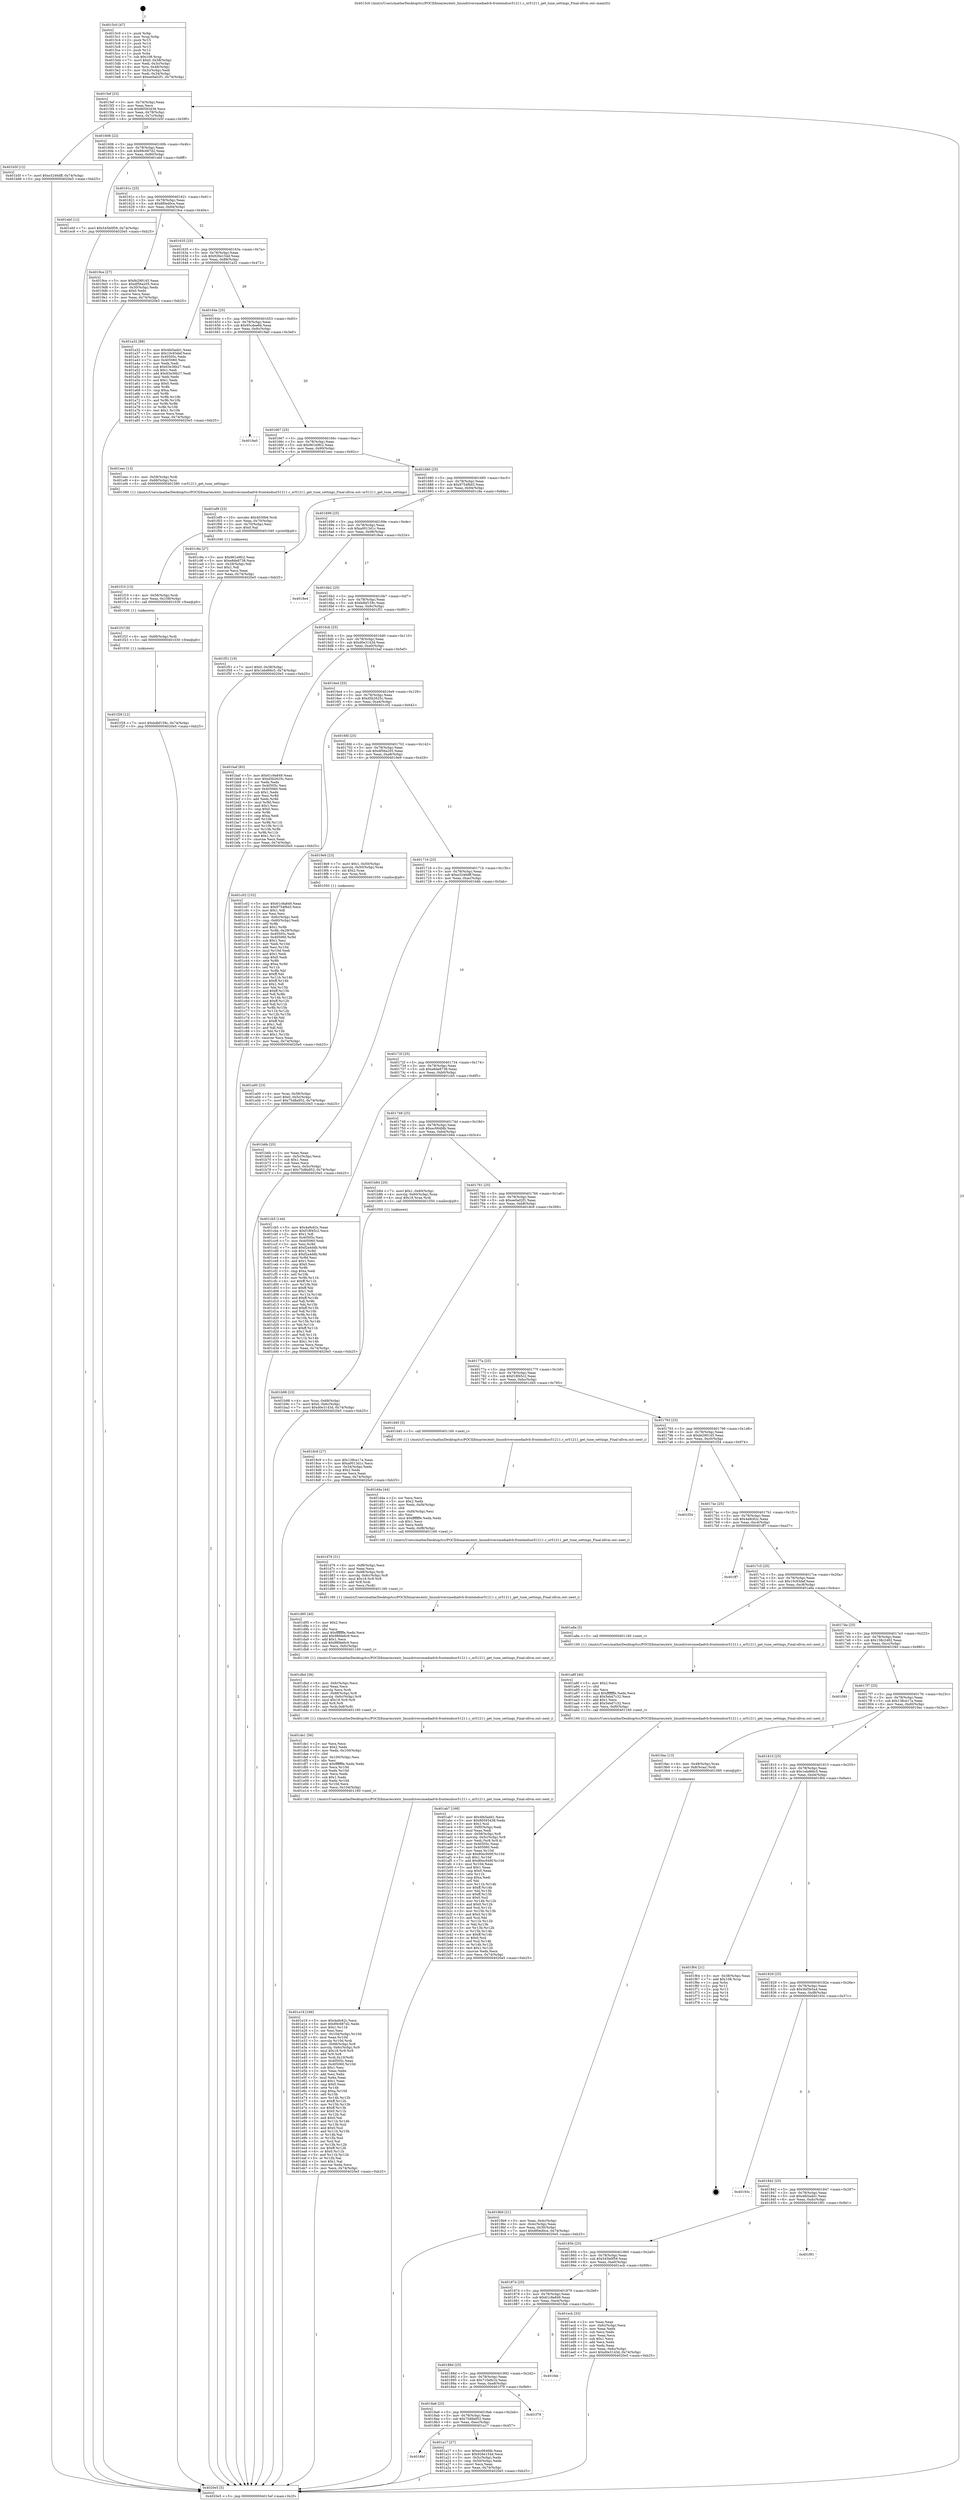 digraph "0x4015c0" {
  label = "0x4015c0 (/mnt/c/Users/mathe/Desktop/tcc/POCII/binaries/extr_linuxdriversmediadvb-frontendsor51211.c_or51211_get_tune_settings_Final-ollvm.out::main(0))"
  labelloc = "t"
  node[shape=record]

  Entry [label="",width=0.3,height=0.3,shape=circle,fillcolor=black,style=filled]
  "0x4015ef" [label="{
     0x4015ef [23]\l
     | [instrs]\l
     &nbsp;&nbsp;0x4015ef \<+3\>: mov -0x74(%rbp),%eax\l
     &nbsp;&nbsp;0x4015f2 \<+2\>: mov %eax,%ecx\l
     &nbsp;&nbsp;0x4015f4 \<+6\>: sub $0x80593438,%ecx\l
     &nbsp;&nbsp;0x4015fa \<+3\>: mov %eax,-0x78(%rbp)\l
     &nbsp;&nbsp;0x4015fd \<+3\>: mov %ecx,-0x7c(%rbp)\l
     &nbsp;&nbsp;0x401600 \<+6\>: je 0000000000401b5f \<main+0x59f\>\l
  }"]
  "0x401b5f" [label="{
     0x401b5f [12]\l
     | [instrs]\l
     &nbsp;&nbsp;0x401b5f \<+7\>: movl $0xe3246dff,-0x74(%rbp)\l
     &nbsp;&nbsp;0x401b66 \<+5\>: jmp 00000000004020e5 \<main+0xb25\>\l
  }"]
  "0x401606" [label="{
     0x401606 [22]\l
     | [instrs]\l
     &nbsp;&nbsp;0x401606 \<+5\>: jmp 000000000040160b \<main+0x4b\>\l
     &nbsp;&nbsp;0x40160b \<+3\>: mov -0x78(%rbp),%eax\l
     &nbsp;&nbsp;0x40160e \<+5\>: sub $0x89c687d2,%eax\l
     &nbsp;&nbsp;0x401613 \<+3\>: mov %eax,-0x80(%rbp)\l
     &nbsp;&nbsp;0x401616 \<+6\>: je 0000000000401ebf \<main+0x8ff\>\l
  }"]
  Exit [label="",width=0.3,height=0.3,shape=circle,fillcolor=black,style=filled,peripheries=2]
  "0x401ebf" [label="{
     0x401ebf [12]\l
     | [instrs]\l
     &nbsp;&nbsp;0x401ebf \<+7\>: movl $0x545b0f59,-0x74(%rbp)\l
     &nbsp;&nbsp;0x401ec6 \<+5\>: jmp 00000000004020e5 \<main+0xb25\>\l
  }"]
  "0x40161c" [label="{
     0x40161c [25]\l
     | [instrs]\l
     &nbsp;&nbsp;0x40161c \<+5\>: jmp 0000000000401621 \<main+0x61\>\l
     &nbsp;&nbsp;0x401621 \<+3\>: mov -0x78(%rbp),%eax\l
     &nbsp;&nbsp;0x401624 \<+5\>: sub $0x8f0ed0ce,%eax\l
     &nbsp;&nbsp;0x401629 \<+6\>: mov %eax,-0x84(%rbp)\l
     &nbsp;&nbsp;0x40162f \<+6\>: je 00000000004019ce \<main+0x40e\>\l
  }"]
  "0x401f28" [label="{
     0x401f28 [12]\l
     | [instrs]\l
     &nbsp;&nbsp;0x401f28 \<+7\>: movl $0xbdbf159c,-0x74(%rbp)\l
     &nbsp;&nbsp;0x401f2f \<+5\>: jmp 00000000004020e5 \<main+0xb25\>\l
  }"]
  "0x4019ce" [label="{
     0x4019ce [27]\l
     | [instrs]\l
     &nbsp;&nbsp;0x4019ce \<+5\>: mov $0xfe299145,%eax\l
     &nbsp;&nbsp;0x4019d3 \<+5\>: mov $0xdf56a205,%ecx\l
     &nbsp;&nbsp;0x4019d8 \<+3\>: mov -0x30(%rbp),%edx\l
     &nbsp;&nbsp;0x4019db \<+3\>: cmp $0x0,%edx\l
     &nbsp;&nbsp;0x4019de \<+3\>: cmove %ecx,%eax\l
     &nbsp;&nbsp;0x4019e1 \<+3\>: mov %eax,-0x74(%rbp)\l
     &nbsp;&nbsp;0x4019e4 \<+5\>: jmp 00000000004020e5 \<main+0xb25\>\l
  }"]
  "0x401635" [label="{
     0x401635 [25]\l
     | [instrs]\l
     &nbsp;&nbsp;0x401635 \<+5\>: jmp 000000000040163a \<main+0x7a\>\l
     &nbsp;&nbsp;0x40163a \<+3\>: mov -0x78(%rbp),%eax\l
     &nbsp;&nbsp;0x40163d \<+5\>: sub $0x926e154d,%eax\l
     &nbsp;&nbsp;0x401642 \<+6\>: mov %eax,-0x88(%rbp)\l
     &nbsp;&nbsp;0x401648 \<+6\>: je 0000000000401a32 \<main+0x472\>\l
  }"]
  "0x401f1f" [label="{
     0x401f1f [9]\l
     | [instrs]\l
     &nbsp;&nbsp;0x401f1f \<+4\>: mov -0x68(%rbp),%rdi\l
     &nbsp;&nbsp;0x401f23 \<+5\>: call 0000000000401030 \<free@plt\>\l
     | [calls]\l
     &nbsp;&nbsp;0x401030 \{1\} (unknown)\l
  }"]
  "0x401a32" [label="{
     0x401a32 [88]\l
     | [instrs]\l
     &nbsp;&nbsp;0x401a32 \<+5\>: mov $0x4fe5add1,%eax\l
     &nbsp;&nbsp;0x401a37 \<+5\>: mov $0x10c93def,%ecx\l
     &nbsp;&nbsp;0x401a3c \<+7\>: mov 0x40505c,%edx\l
     &nbsp;&nbsp;0x401a43 \<+7\>: mov 0x405060,%esi\l
     &nbsp;&nbsp;0x401a4a \<+2\>: mov %edx,%edi\l
     &nbsp;&nbsp;0x401a4c \<+6\>: sub $0x63e36b27,%edi\l
     &nbsp;&nbsp;0x401a52 \<+3\>: sub $0x1,%edi\l
     &nbsp;&nbsp;0x401a55 \<+6\>: add $0x63e36b27,%edi\l
     &nbsp;&nbsp;0x401a5b \<+3\>: imul %edi,%edx\l
     &nbsp;&nbsp;0x401a5e \<+3\>: and $0x1,%edx\l
     &nbsp;&nbsp;0x401a61 \<+3\>: cmp $0x0,%edx\l
     &nbsp;&nbsp;0x401a64 \<+4\>: sete %r8b\l
     &nbsp;&nbsp;0x401a68 \<+3\>: cmp $0xa,%esi\l
     &nbsp;&nbsp;0x401a6b \<+4\>: setl %r9b\l
     &nbsp;&nbsp;0x401a6f \<+3\>: mov %r8b,%r10b\l
     &nbsp;&nbsp;0x401a72 \<+3\>: and %r9b,%r10b\l
     &nbsp;&nbsp;0x401a75 \<+3\>: xor %r9b,%r8b\l
     &nbsp;&nbsp;0x401a78 \<+3\>: or %r8b,%r10b\l
     &nbsp;&nbsp;0x401a7b \<+4\>: test $0x1,%r10b\l
     &nbsp;&nbsp;0x401a7f \<+3\>: cmovne %ecx,%eax\l
     &nbsp;&nbsp;0x401a82 \<+3\>: mov %eax,-0x74(%rbp)\l
     &nbsp;&nbsp;0x401a85 \<+5\>: jmp 00000000004020e5 \<main+0xb25\>\l
  }"]
  "0x40164e" [label="{
     0x40164e [25]\l
     | [instrs]\l
     &nbsp;&nbsp;0x40164e \<+5\>: jmp 0000000000401653 \<main+0x93\>\l
     &nbsp;&nbsp;0x401653 \<+3\>: mov -0x78(%rbp),%eax\l
     &nbsp;&nbsp;0x401656 \<+5\>: sub $0x95cdee6b,%eax\l
     &nbsp;&nbsp;0x40165b \<+6\>: mov %eax,-0x8c(%rbp)\l
     &nbsp;&nbsp;0x401661 \<+6\>: je 00000000004019a0 \<main+0x3e0\>\l
  }"]
  "0x401f10" [label="{
     0x401f10 [15]\l
     | [instrs]\l
     &nbsp;&nbsp;0x401f10 \<+4\>: mov -0x58(%rbp),%rdi\l
     &nbsp;&nbsp;0x401f14 \<+6\>: mov %eax,-0x108(%rbp)\l
     &nbsp;&nbsp;0x401f1a \<+5\>: call 0000000000401030 \<free@plt\>\l
     | [calls]\l
     &nbsp;&nbsp;0x401030 \{1\} (unknown)\l
  }"]
  "0x4019a0" [label="{
     0x4019a0\l
  }", style=dashed]
  "0x401667" [label="{
     0x401667 [25]\l
     | [instrs]\l
     &nbsp;&nbsp;0x401667 \<+5\>: jmp 000000000040166c \<main+0xac\>\l
     &nbsp;&nbsp;0x40166c \<+3\>: mov -0x78(%rbp),%eax\l
     &nbsp;&nbsp;0x40166f \<+5\>: sub $0x961e9fc2,%eax\l
     &nbsp;&nbsp;0x401674 \<+6\>: mov %eax,-0x90(%rbp)\l
     &nbsp;&nbsp;0x40167a \<+6\>: je 0000000000401eec \<main+0x92c\>\l
  }"]
  "0x401ef9" [label="{
     0x401ef9 [23]\l
     | [instrs]\l
     &nbsp;&nbsp;0x401ef9 \<+10\>: movabs $0x4030b6,%rdi\l
     &nbsp;&nbsp;0x401f03 \<+3\>: mov %eax,-0x70(%rbp)\l
     &nbsp;&nbsp;0x401f06 \<+3\>: mov -0x70(%rbp),%esi\l
     &nbsp;&nbsp;0x401f09 \<+2\>: mov $0x0,%al\l
     &nbsp;&nbsp;0x401f0b \<+5\>: call 0000000000401040 \<printf@plt\>\l
     | [calls]\l
     &nbsp;&nbsp;0x401040 \{1\} (unknown)\l
  }"]
  "0x401eec" [label="{
     0x401eec [13]\l
     | [instrs]\l
     &nbsp;&nbsp;0x401eec \<+4\>: mov -0x58(%rbp),%rdi\l
     &nbsp;&nbsp;0x401ef0 \<+4\>: mov -0x68(%rbp),%rsi\l
     &nbsp;&nbsp;0x401ef4 \<+5\>: call 0000000000401580 \<or51211_get_tune_settings\>\l
     | [calls]\l
     &nbsp;&nbsp;0x401580 \{1\} (/mnt/c/Users/mathe/Desktop/tcc/POCII/binaries/extr_linuxdriversmediadvb-frontendsor51211.c_or51211_get_tune_settings_Final-ollvm.out::or51211_get_tune_settings)\l
  }"]
  "0x401680" [label="{
     0x401680 [25]\l
     | [instrs]\l
     &nbsp;&nbsp;0x401680 \<+5\>: jmp 0000000000401685 \<main+0xc5\>\l
     &nbsp;&nbsp;0x401685 \<+3\>: mov -0x78(%rbp),%eax\l
     &nbsp;&nbsp;0x401688 \<+5\>: sub $0x9754f6d3,%eax\l
     &nbsp;&nbsp;0x40168d \<+6\>: mov %eax,-0x94(%rbp)\l
     &nbsp;&nbsp;0x401693 \<+6\>: je 0000000000401c9a \<main+0x6da\>\l
  }"]
  "0x401e19" [label="{
     0x401e19 [166]\l
     | [instrs]\l
     &nbsp;&nbsp;0x401e19 \<+5\>: mov $0x4a9c62c,%ecx\l
     &nbsp;&nbsp;0x401e1e \<+5\>: mov $0x89c687d2,%edx\l
     &nbsp;&nbsp;0x401e23 \<+3\>: mov $0x1,%r11b\l
     &nbsp;&nbsp;0x401e26 \<+2\>: xor %esi,%esi\l
     &nbsp;&nbsp;0x401e28 \<+7\>: mov -0x104(%rbp),%r10d\l
     &nbsp;&nbsp;0x401e2f \<+4\>: imul %eax,%r10d\l
     &nbsp;&nbsp;0x401e33 \<+3\>: movslq %r10d,%rdi\l
     &nbsp;&nbsp;0x401e36 \<+4\>: mov -0x68(%rbp),%r8\l
     &nbsp;&nbsp;0x401e3a \<+4\>: movslq -0x6c(%rbp),%r9\l
     &nbsp;&nbsp;0x401e3e \<+4\>: imul $0x18,%r9,%r9\l
     &nbsp;&nbsp;0x401e42 \<+3\>: add %r9,%r8\l
     &nbsp;&nbsp;0x401e45 \<+4\>: mov %rdi,0x10(%r8)\l
     &nbsp;&nbsp;0x401e49 \<+7\>: mov 0x40505c,%eax\l
     &nbsp;&nbsp;0x401e50 \<+8\>: mov 0x405060,%r10d\l
     &nbsp;&nbsp;0x401e58 \<+3\>: sub $0x1,%esi\l
     &nbsp;&nbsp;0x401e5b \<+2\>: mov %eax,%ebx\l
     &nbsp;&nbsp;0x401e5d \<+2\>: add %esi,%ebx\l
     &nbsp;&nbsp;0x401e5f \<+3\>: imul %ebx,%eax\l
     &nbsp;&nbsp;0x401e62 \<+3\>: and $0x1,%eax\l
     &nbsp;&nbsp;0x401e65 \<+3\>: cmp $0x0,%eax\l
     &nbsp;&nbsp;0x401e68 \<+4\>: sete %r14b\l
     &nbsp;&nbsp;0x401e6c \<+4\>: cmp $0xa,%r10d\l
     &nbsp;&nbsp;0x401e70 \<+4\>: setl %r15b\l
     &nbsp;&nbsp;0x401e74 \<+3\>: mov %r14b,%r12b\l
     &nbsp;&nbsp;0x401e77 \<+4\>: xor $0xff,%r12b\l
     &nbsp;&nbsp;0x401e7b \<+3\>: mov %r15b,%r13b\l
     &nbsp;&nbsp;0x401e7e \<+4\>: xor $0xff,%r13b\l
     &nbsp;&nbsp;0x401e82 \<+4\>: xor $0x0,%r11b\l
     &nbsp;&nbsp;0x401e86 \<+3\>: mov %r12b,%al\l
     &nbsp;&nbsp;0x401e89 \<+2\>: and $0x0,%al\l
     &nbsp;&nbsp;0x401e8b \<+3\>: and %r11b,%r14b\l
     &nbsp;&nbsp;0x401e8e \<+3\>: mov %r13b,%sil\l
     &nbsp;&nbsp;0x401e91 \<+4\>: and $0x0,%sil\l
     &nbsp;&nbsp;0x401e95 \<+3\>: and %r11b,%r15b\l
     &nbsp;&nbsp;0x401e98 \<+3\>: or %r14b,%al\l
     &nbsp;&nbsp;0x401e9b \<+3\>: or %r15b,%sil\l
     &nbsp;&nbsp;0x401e9e \<+3\>: xor %sil,%al\l
     &nbsp;&nbsp;0x401ea1 \<+3\>: or %r13b,%r12b\l
     &nbsp;&nbsp;0x401ea4 \<+4\>: xor $0xff,%r12b\l
     &nbsp;&nbsp;0x401ea8 \<+4\>: or $0x0,%r11b\l
     &nbsp;&nbsp;0x401eac \<+3\>: and %r11b,%r12b\l
     &nbsp;&nbsp;0x401eaf \<+3\>: or %r12b,%al\l
     &nbsp;&nbsp;0x401eb2 \<+2\>: test $0x1,%al\l
     &nbsp;&nbsp;0x401eb4 \<+3\>: cmovne %edx,%ecx\l
     &nbsp;&nbsp;0x401eb7 \<+3\>: mov %ecx,-0x74(%rbp)\l
     &nbsp;&nbsp;0x401eba \<+5\>: jmp 00000000004020e5 \<main+0xb25\>\l
  }"]
  "0x401c9a" [label="{
     0x401c9a [27]\l
     | [instrs]\l
     &nbsp;&nbsp;0x401c9a \<+5\>: mov $0x961e9fc2,%eax\l
     &nbsp;&nbsp;0x401c9f \<+5\>: mov $0xe8de8738,%ecx\l
     &nbsp;&nbsp;0x401ca4 \<+3\>: mov -0x29(%rbp),%dl\l
     &nbsp;&nbsp;0x401ca7 \<+3\>: test $0x1,%dl\l
     &nbsp;&nbsp;0x401caa \<+3\>: cmovne %ecx,%eax\l
     &nbsp;&nbsp;0x401cad \<+3\>: mov %eax,-0x74(%rbp)\l
     &nbsp;&nbsp;0x401cb0 \<+5\>: jmp 00000000004020e5 \<main+0xb25\>\l
  }"]
  "0x401699" [label="{
     0x401699 [25]\l
     | [instrs]\l
     &nbsp;&nbsp;0x401699 \<+5\>: jmp 000000000040169e \<main+0xde\>\l
     &nbsp;&nbsp;0x40169e \<+3\>: mov -0x78(%rbp),%eax\l
     &nbsp;&nbsp;0x4016a1 \<+5\>: sub $0xa0013d1c,%eax\l
     &nbsp;&nbsp;0x4016a6 \<+6\>: mov %eax,-0x98(%rbp)\l
     &nbsp;&nbsp;0x4016ac \<+6\>: je 00000000004018e4 \<main+0x324\>\l
  }"]
  "0x401de1" [label="{
     0x401de1 [56]\l
     | [instrs]\l
     &nbsp;&nbsp;0x401de1 \<+2\>: xor %ecx,%ecx\l
     &nbsp;&nbsp;0x401de3 \<+5\>: mov $0x2,%edx\l
     &nbsp;&nbsp;0x401de8 \<+6\>: mov %edx,-0x100(%rbp)\l
     &nbsp;&nbsp;0x401dee \<+1\>: cltd\l
     &nbsp;&nbsp;0x401def \<+6\>: mov -0x100(%rbp),%esi\l
     &nbsp;&nbsp;0x401df5 \<+2\>: idiv %esi\l
     &nbsp;&nbsp;0x401df7 \<+6\>: imul $0xfffffffe,%edx,%edx\l
     &nbsp;&nbsp;0x401dfd \<+3\>: mov %ecx,%r10d\l
     &nbsp;&nbsp;0x401e00 \<+3\>: sub %edx,%r10d\l
     &nbsp;&nbsp;0x401e03 \<+2\>: mov %ecx,%edx\l
     &nbsp;&nbsp;0x401e05 \<+3\>: sub $0x1,%edx\l
     &nbsp;&nbsp;0x401e08 \<+3\>: add %edx,%r10d\l
     &nbsp;&nbsp;0x401e0b \<+3\>: sub %r10d,%ecx\l
     &nbsp;&nbsp;0x401e0e \<+6\>: mov %ecx,-0x104(%rbp)\l
     &nbsp;&nbsp;0x401e14 \<+5\>: call 0000000000401160 \<next_i\>\l
     | [calls]\l
     &nbsp;&nbsp;0x401160 \{1\} (/mnt/c/Users/mathe/Desktop/tcc/POCII/binaries/extr_linuxdriversmediadvb-frontendsor51211.c_or51211_get_tune_settings_Final-ollvm.out::next_i)\l
  }"]
  "0x4018e4" [label="{
     0x4018e4\l
  }", style=dashed]
  "0x4016b2" [label="{
     0x4016b2 [25]\l
     | [instrs]\l
     &nbsp;&nbsp;0x4016b2 \<+5\>: jmp 00000000004016b7 \<main+0xf7\>\l
     &nbsp;&nbsp;0x4016b7 \<+3\>: mov -0x78(%rbp),%eax\l
     &nbsp;&nbsp;0x4016ba \<+5\>: sub $0xbdbf159c,%eax\l
     &nbsp;&nbsp;0x4016bf \<+6\>: mov %eax,-0x9c(%rbp)\l
     &nbsp;&nbsp;0x4016c5 \<+6\>: je 0000000000401f51 \<main+0x991\>\l
  }"]
  "0x401dbd" [label="{
     0x401dbd [36]\l
     | [instrs]\l
     &nbsp;&nbsp;0x401dbd \<+6\>: mov -0xfc(%rbp),%ecx\l
     &nbsp;&nbsp;0x401dc3 \<+3\>: imul %eax,%ecx\l
     &nbsp;&nbsp;0x401dc6 \<+3\>: movslq %ecx,%rdi\l
     &nbsp;&nbsp;0x401dc9 \<+4\>: mov -0x68(%rbp),%r8\l
     &nbsp;&nbsp;0x401dcd \<+4\>: movslq -0x6c(%rbp),%r9\l
     &nbsp;&nbsp;0x401dd1 \<+4\>: imul $0x18,%r9,%r9\l
     &nbsp;&nbsp;0x401dd5 \<+3\>: add %r9,%r8\l
     &nbsp;&nbsp;0x401dd8 \<+4\>: mov %rdi,0x8(%r8)\l
     &nbsp;&nbsp;0x401ddc \<+5\>: call 0000000000401160 \<next_i\>\l
     | [calls]\l
     &nbsp;&nbsp;0x401160 \{1\} (/mnt/c/Users/mathe/Desktop/tcc/POCII/binaries/extr_linuxdriversmediadvb-frontendsor51211.c_or51211_get_tune_settings_Final-ollvm.out::next_i)\l
  }"]
  "0x401f51" [label="{
     0x401f51 [19]\l
     | [instrs]\l
     &nbsp;&nbsp;0x401f51 \<+7\>: movl $0x0,-0x38(%rbp)\l
     &nbsp;&nbsp;0x401f58 \<+7\>: movl $0x1ebd66c5,-0x74(%rbp)\l
     &nbsp;&nbsp;0x401f5f \<+5\>: jmp 00000000004020e5 \<main+0xb25\>\l
  }"]
  "0x4016cb" [label="{
     0x4016cb [25]\l
     | [instrs]\l
     &nbsp;&nbsp;0x4016cb \<+5\>: jmp 00000000004016d0 \<main+0x110\>\l
     &nbsp;&nbsp;0x4016d0 \<+3\>: mov -0x78(%rbp),%eax\l
     &nbsp;&nbsp;0x4016d3 \<+5\>: sub $0xd0e3143d,%eax\l
     &nbsp;&nbsp;0x4016d8 \<+6\>: mov %eax,-0xa0(%rbp)\l
     &nbsp;&nbsp;0x4016de \<+6\>: je 0000000000401baf \<main+0x5ef\>\l
  }"]
  "0x401d95" [label="{
     0x401d95 [40]\l
     | [instrs]\l
     &nbsp;&nbsp;0x401d95 \<+5\>: mov $0x2,%ecx\l
     &nbsp;&nbsp;0x401d9a \<+1\>: cltd\l
     &nbsp;&nbsp;0x401d9b \<+2\>: idiv %ecx\l
     &nbsp;&nbsp;0x401d9d \<+6\>: imul $0xfffffffe,%edx,%ecx\l
     &nbsp;&nbsp;0x401da3 \<+6\>: add $0x98fde6c9,%ecx\l
     &nbsp;&nbsp;0x401da9 \<+3\>: add $0x1,%ecx\l
     &nbsp;&nbsp;0x401dac \<+6\>: sub $0x98fde6c9,%ecx\l
     &nbsp;&nbsp;0x401db2 \<+6\>: mov %ecx,-0xfc(%rbp)\l
     &nbsp;&nbsp;0x401db8 \<+5\>: call 0000000000401160 \<next_i\>\l
     | [calls]\l
     &nbsp;&nbsp;0x401160 \{1\} (/mnt/c/Users/mathe/Desktop/tcc/POCII/binaries/extr_linuxdriversmediadvb-frontendsor51211.c_or51211_get_tune_settings_Final-ollvm.out::next_i)\l
  }"]
  "0x401baf" [label="{
     0x401baf [83]\l
     | [instrs]\l
     &nbsp;&nbsp;0x401baf \<+5\>: mov $0x61c9a849,%eax\l
     &nbsp;&nbsp;0x401bb4 \<+5\>: mov $0xd5b2625c,%ecx\l
     &nbsp;&nbsp;0x401bb9 \<+2\>: xor %edx,%edx\l
     &nbsp;&nbsp;0x401bbb \<+7\>: mov 0x40505c,%esi\l
     &nbsp;&nbsp;0x401bc2 \<+7\>: mov 0x405060,%edi\l
     &nbsp;&nbsp;0x401bc9 \<+3\>: sub $0x1,%edx\l
     &nbsp;&nbsp;0x401bcc \<+3\>: mov %esi,%r8d\l
     &nbsp;&nbsp;0x401bcf \<+3\>: add %edx,%r8d\l
     &nbsp;&nbsp;0x401bd2 \<+4\>: imul %r8d,%esi\l
     &nbsp;&nbsp;0x401bd6 \<+3\>: and $0x1,%esi\l
     &nbsp;&nbsp;0x401bd9 \<+3\>: cmp $0x0,%esi\l
     &nbsp;&nbsp;0x401bdc \<+4\>: sete %r9b\l
     &nbsp;&nbsp;0x401be0 \<+3\>: cmp $0xa,%edi\l
     &nbsp;&nbsp;0x401be3 \<+4\>: setl %r10b\l
     &nbsp;&nbsp;0x401be7 \<+3\>: mov %r9b,%r11b\l
     &nbsp;&nbsp;0x401bea \<+3\>: and %r10b,%r11b\l
     &nbsp;&nbsp;0x401bed \<+3\>: xor %r10b,%r9b\l
     &nbsp;&nbsp;0x401bf0 \<+3\>: or %r9b,%r11b\l
     &nbsp;&nbsp;0x401bf3 \<+4\>: test $0x1,%r11b\l
     &nbsp;&nbsp;0x401bf7 \<+3\>: cmovne %ecx,%eax\l
     &nbsp;&nbsp;0x401bfa \<+3\>: mov %eax,-0x74(%rbp)\l
     &nbsp;&nbsp;0x401bfd \<+5\>: jmp 00000000004020e5 \<main+0xb25\>\l
  }"]
  "0x4016e4" [label="{
     0x4016e4 [25]\l
     | [instrs]\l
     &nbsp;&nbsp;0x4016e4 \<+5\>: jmp 00000000004016e9 \<main+0x129\>\l
     &nbsp;&nbsp;0x4016e9 \<+3\>: mov -0x78(%rbp),%eax\l
     &nbsp;&nbsp;0x4016ec \<+5\>: sub $0xd5b2625c,%eax\l
     &nbsp;&nbsp;0x4016f1 \<+6\>: mov %eax,-0xa4(%rbp)\l
     &nbsp;&nbsp;0x4016f7 \<+6\>: je 0000000000401c02 \<main+0x642\>\l
  }"]
  "0x401d76" [label="{
     0x401d76 [31]\l
     | [instrs]\l
     &nbsp;&nbsp;0x401d76 \<+6\>: mov -0xf8(%rbp),%ecx\l
     &nbsp;&nbsp;0x401d7c \<+3\>: imul %eax,%ecx\l
     &nbsp;&nbsp;0x401d7f \<+4\>: mov -0x68(%rbp),%rdi\l
     &nbsp;&nbsp;0x401d83 \<+4\>: movslq -0x6c(%rbp),%r8\l
     &nbsp;&nbsp;0x401d87 \<+4\>: imul $0x18,%r8,%r8\l
     &nbsp;&nbsp;0x401d8b \<+3\>: add %r8,%rdi\l
     &nbsp;&nbsp;0x401d8e \<+2\>: mov %ecx,(%rdi)\l
     &nbsp;&nbsp;0x401d90 \<+5\>: call 0000000000401160 \<next_i\>\l
     | [calls]\l
     &nbsp;&nbsp;0x401160 \{1\} (/mnt/c/Users/mathe/Desktop/tcc/POCII/binaries/extr_linuxdriversmediadvb-frontendsor51211.c_or51211_get_tune_settings_Final-ollvm.out::next_i)\l
  }"]
  "0x401c02" [label="{
     0x401c02 [152]\l
     | [instrs]\l
     &nbsp;&nbsp;0x401c02 \<+5\>: mov $0x61c9a849,%eax\l
     &nbsp;&nbsp;0x401c07 \<+5\>: mov $0x9754f6d3,%ecx\l
     &nbsp;&nbsp;0x401c0c \<+2\>: mov $0x1,%dl\l
     &nbsp;&nbsp;0x401c0e \<+2\>: xor %esi,%esi\l
     &nbsp;&nbsp;0x401c10 \<+3\>: mov -0x6c(%rbp),%edi\l
     &nbsp;&nbsp;0x401c13 \<+3\>: cmp -0x60(%rbp),%edi\l
     &nbsp;&nbsp;0x401c16 \<+4\>: setl %r8b\l
     &nbsp;&nbsp;0x401c1a \<+4\>: and $0x1,%r8b\l
     &nbsp;&nbsp;0x401c1e \<+4\>: mov %r8b,-0x29(%rbp)\l
     &nbsp;&nbsp;0x401c22 \<+7\>: mov 0x40505c,%edi\l
     &nbsp;&nbsp;0x401c29 \<+8\>: mov 0x405060,%r9d\l
     &nbsp;&nbsp;0x401c31 \<+3\>: sub $0x1,%esi\l
     &nbsp;&nbsp;0x401c34 \<+3\>: mov %edi,%r10d\l
     &nbsp;&nbsp;0x401c37 \<+3\>: add %esi,%r10d\l
     &nbsp;&nbsp;0x401c3a \<+4\>: imul %r10d,%edi\l
     &nbsp;&nbsp;0x401c3e \<+3\>: and $0x1,%edi\l
     &nbsp;&nbsp;0x401c41 \<+3\>: cmp $0x0,%edi\l
     &nbsp;&nbsp;0x401c44 \<+4\>: sete %r8b\l
     &nbsp;&nbsp;0x401c48 \<+4\>: cmp $0xa,%r9d\l
     &nbsp;&nbsp;0x401c4c \<+4\>: setl %r11b\l
     &nbsp;&nbsp;0x401c50 \<+3\>: mov %r8b,%bl\l
     &nbsp;&nbsp;0x401c53 \<+3\>: xor $0xff,%bl\l
     &nbsp;&nbsp;0x401c56 \<+3\>: mov %r11b,%r14b\l
     &nbsp;&nbsp;0x401c59 \<+4\>: xor $0xff,%r14b\l
     &nbsp;&nbsp;0x401c5d \<+3\>: xor $0x1,%dl\l
     &nbsp;&nbsp;0x401c60 \<+3\>: mov %bl,%r15b\l
     &nbsp;&nbsp;0x401c63 \<+4\>: and $0xff,%r15b\l
     &nbsp;&nbsp;0x401c67 \<+3\>: and %dl,%r8b\l
     &nbsp;&nbsp;0x401c6a \<+3\>: mov %r14b,%r12b\l
     &nbsp;&nbsp;0x401c6d \<+4\>: and $0xff,%r12b\l
     &nbsp;&nbsp;0x401c71 \<+3\>: and %dl,%r11b\l
     &nbsp;&nbsp;0x401c74 \<+3\>: or %r8b,%r15b\l
     &nbsp;&nbsp;0x401c77 \<+3\>: or %r11b,%r12b\l
     &nbsp;&nbsp;0x401c7a \<+3\>: xor %r12b,%r15b\l
     &nbsp;&nbsp;0x401c7d \<+3\>: or %r14b,%bl\l
     &nbsp;&nbsp;0x401c80 \<+3\>: xor $0xff,%bl\l
     &nbsp;&nbsp;0x401c83 \<+3\>: or $0x1,%dl\l
     &nbsp;&nbsp;0x401c86 \<+2\>: and %dl,%bl\l
     &nbsp;&nbsp;0x401c88 \<+3\>: or %bl,%r15b\l
     &nbsp;&nbsp;0x401c8b \<+4\>: test $0x1,%r15b\l
     &nbsp;&nbsp;0x401c8f \<+3\>: cmovne %ecx,%eax\l
     &nbsp;&nbsp;0x401c92 \<+3\>: mov %eax,-0x74(%rbp)\l
     &nbsp;&nbsp;0x401c95 \<+5\>: jmp 00000000004020e5 \<main+0xb25\>\l
  }"]
  "0x4016fd" [label="{
     0x4016fd [25]\l
     | [instrs]\l
     &nbsp;&nbsp;0x4016fd \<+5\>: jmp 0000000000401702 \<main+0x142\>\l
     &nbsp;&nbsp;0x401702 \<+3\>: mov -0x78(%rbp),%eax\l
     &nbsp;&nbsp;0x401705 \<+5\>: sub $0xdf56a205,%eax\l
     &nbsp;&nbsp;0x40170a \<+6\>: mov %eax,-0xa8(%rbp)\l
     &nbsp;&nbsp;0x401710 \<+6\>: je 00000000004019e9 \<main+0x429\>\l
  }"]
  "0x401d4a" [label="{
     0x401d4a [44]\l
     | [instrs]\l
     &nbsp;&nbsp;0x401d4a \<+2\>: xor %ecx,%ecx\l
     &nbsp;&nbsp;0x401d4c \<+5\>: mov $0x2,%edx\l
     &nbsp;&nbsp;0x401d51 \<+6\>: mov %edx,-0xf4(%rbp)\l
     &nbsp;&nbsp;0x401d57 \<+1\>: cltd\l
     &nbsp;&nbsp;0x401d58 \<+6\>: mov -0xf4(%rbp),%esi\l
     &nbsp;&nbsp;0x401d5e \<+2\>: idiv %esi\l
     &nbsp;&nbsp;0x401d60 \<+6\>: imul $0xfffffffe,%edx,%edx\l
     &nbsp;&nbsp;0x401d66 \<+3\>: sub $0x1,%ecx\l
     &nbsp;&nbsp;0x401d69 \<+2\>: sub %ecx,%edx\l
     &nbsp;&nbsp;0x401d6b \<+6\>: mov %edx,-0xf8(%rbp)\l
     &nbsp;&nbsp;0x401d71 \<+5\>: call 0000000000401160 \<next_i\>\l
     | [calls]\l
     &nbsp;&nbsp;0x401160 \{1\} (/mnt/c/Users/mathe/Desktop/tcc/POCII/binaries/extr_linuxdriversmediadvb-frontendsor51211.c_or51211_get_tune_settings_Final-ollvm.out::next_i)\l
  }"]
  "0x4019e9" [label="{
     0x4019e9 [23]\l
     | [instrs]\l
     &nbsp;&nbsp;0x4019e9 \<+7\>: movl $0x1,-0x50(%rbp)\l
     &nbsp;&nbsp;0x4019f0 \<+4\>: movslq -0x50(%rbp),%rax\l
     &nbsp;&nbsp;0x4019f4 \<+4\>: shl $0x2,%rax\l
     &nbsp;&nbsp;0x4019f8 \<+3\>: mov %rax,%rdi\l
     &nbsp;&nbsp;0x4019fb \<+5\>: call 0000000000401050 \<malloc@plt\>\l
     | [calls]\l
     &nbsp;&nbsp;0x401050 \{1\} (unknown)\l
  }"]
  "0x401716" [label="{
     0x401716 [25]\l
     | [instrs]\l
     &nbsp;&nbsp;0x401716 \<+5\>: jmp 000000000040171b \<main+0x15b\>\l
     &nbsp;&nbsp;0x40171b \<+3\>: mov -0x78(%rbp),%eax\l
     &nbsp;&nbsp;0x40171e \<+5\>: sub $0xe3246dff,%eax\l
     &nbsp;&nbsp;0x401723 \<+6\>: mov %eax,-0xac(%rbp)\l
     &nbsp;&nbsp;0x401729 \<+6\>: je 0000000000401b6b \<main+0x5ab\>\l
  }"]
  "0x401b98" [label="{
     0x401b98 [23]\l
     | [instrs]\l
     &nbsp;&nbsp;0x401b98 \<+4\>: mov %rax,-0x68(%rbp)\l
     &nbsp;&nbsp;0x401b9c \<+7\>: movl $0x0,-0x6c(%rbp)\l
     &nbsp;&nbsp;0x401ba3 \<+7\>: movl $0xd0e3143d,-0x74(%rbp)\l
     &nbsp;&nbsp;0x401baa \<+5\>: jmp 00000000004020e5 \<main+0xb25\>\l
  }"]
  "0x401b6b" [label="{
     0x401b6b [25]\l
     | [instrs]\l
     &nbsp;&nbsp;0x401b6b \<+2\>: xor %eax,%eax\l
     &nbsp;&nbsp;0x401b6d \<+3\>: mov -0x5c(%rbp),%ecx\l
     &nbsp;&nbsp;0x401b70 \<+3\>: sub $0x1,%eax\l
     &nbsp;&nbsp;0x401b73 \<+2\>: sub %eax,%ecx\l
     &nbsp;&nbsp;0x401b75 \<+3\>: mov %ecx,-0x5c(%rbp)\l
     &nbsp;&nbsp;0x401b78 \<+7\>: movl $0x75d8a952,-0x74(%rbp)\l
     &nbsp;&nbsp;0x401b7f \<+5\>: jmp 00000000004020e5 \<main+0xb25\>\l
  }"]
  "0x40172f" [label="{
     0x40172f [25]\l
     | [instrs]\l
     &nbsp;&nbsp;0x40172f \<+5\>: jmp 0000000000401734 \<main+0x174\>\l
     &nbsp;&nbsp;0x401734 \<+3\>: mov -0x78(%rbp),%eax\l
     &nbsp;&nbsp;0x401737 \<+5\>: sub $0xe8de8738,%eax\l
     &nbsp;&nbsp;0x40173c \<+6\>: mov %eax,-0xb0(%rbp)\l
     &nbsp;&nbsp;0x401742 \<+6\>: je 0000000000401cb5 \<main+0x6f5\>\l
  }"]
  "0x401ab7" [label="{
     0x401ab7 [168]\l
     | [instrs]\l
     &nbsp;&nbsp;0x401ab7 \<+5\>: mov $0x4fe5add1,%ecx\l
     &nbsp;&nbsp;0x401abc \<+5\>: mov $0x80593438,%edx\l
     &nbsp;&nbsp;0x401ac1 \<+3\>: mov $0x1,%sil\l
     &nbsp;&nbsp;0x401ac4 \<+6\>: mov -0xf0(%rbp),%edi\l
     &nbsp;&nbsp;0x401aca \<+3\>: imul %eax,%edi\l
     &nbsp;&nbsp;0x401acd \<+4\>: mov -0x58(%rbp),%r8\l
     &nbsp;&nbsp;0x401ad1 \<+4\>: movslq -0x5c(%rbp),%r9\l
     &nbsp;&nbsp;0x401ad5 \<+4\>: mov %edi,(%r8,%r9,4)\l
     &nbsp;&nbsp;0x401ad9 \<+7\>: mov 0x40505c,%eax\l
     &nbsp;&nbsp;0x401ae0 \<+7\>: mov 0x405060,%edi\l
     &nbsp;&nbsp;0x401ae7 \<+3\>: mov %eax,%r10d\l
     &nbsp;&nbsp;0x401aea \<+7\>: sub $0x80ec949f,%r10d\l
     &nbsp;&nbsp;0x401af1 \<+4\>: sub $0x1,%r10d\l
     &nbsp;&nbsp;0x401af5 \<+7\>: add $0x80ec949f,%r10d\l
     &nbsp;&nbsp;0x401afc \<+4\>: imul %r10d,%eax\l
     &nbsp;&nbsp;0x401b00 \<+3\>: and $0x1,%eax\l
     &nbsp;&nbsp;0x401b03 \<+3\>: cmp $0x0,%eax\l
     &nbsp;&nbsp;0x401b06 \<+4\>: sete %r11b\l
     &nbsp;&nbsp;0x401b0a \<+3\>: cmp $0xa,%edi\l
     &nbsp;&nbsp;0x401b0d \<+3\>: setl %bl\l
     &nbsp;&nbsp;0x401b10 \<+3\>: mov %r11b,%r14b\l
     &nbsp;&nbsp;0x401b13 \<+4\>: xor $0xff,%r14b\l
     &nbsp;&nbsp;0x401b17 \<+3\>: mov %bl,%r15b\l
     &nbsp;&nbsp;0x401b1a \<+4\>: xor $0xff,%r15b\l
     &nbsp;&nbsp;0x401b1e \<+4\>: xor $0x0,%sil\l
     &nbsp;&nbsp;0x401b22 \<+3\>: mov %r14b,%r12b\l
     &nbsp;&nbsp;0x401b25 \<+4\>: and $0x0,%r12b\l
     &nbsp;&nbsp;0x401b29 \<+3\>: and %sil,%r11b\l
     &nbsp;&nbsp;0x401b2c \<+3\>: mov %r15b,%r13b\l
     &nbsp;&nbsp;0x401b2f \<+4\>: and $0x0,%r13b\l
     &nbsp;&nbsp;0x401b33 \<+3\>: and %sil,%bl\l
     &nbsp;&nbsp;0x401b36 \<+3\>: or %r11b,%r12b\l
     &nbsp;&nbsp;0x401b39 \<+3\>: or %bl,%r13b\l
     &nbsp;&nbsp;0x401b3c \<+3\>: xor %r13b,%r12b\l
     &nbsp;&nbsp;0x401b3f \<+3\>: or %r15b,%r14b\l
     &nbsp;&nbsp;0x401b42 \<+4\>: xor $0xff,%r14b\l
     &nbsp;&nbsp;0x401b46 \<+4\>: or $0x0,%sil\l
     &nbsp;&nbsp;0x401b4a \<+3\>: and %sil,%r14b\l
     &nbsp;&nbsp;0x401b4d \<+3\>: or %r14b,%r12b\l
     &nbsp;&nbsp;0x401b50 \<+4\>: test $0x1,%r12b\l
     &nbsp;&nbsp;0x401b54 \<+3\>: cmovne %edx,%ecx\l
     &nbsp;&nbsp;0x401b57 \<+3\>: mov %ecx,-0x74(%rbp)\l
     &nbsp;&nbsp;0x401b5a \<+5\>: jmp 00000000004020e5 \<main+0xb25\>\l
  }"]
  "0x401cb5" [label="{
     0x401cb5 [144]\l
     | [instrs]\l
     &nbsp;&nbsp;0x401cb5 \<+5\>: mov $0x4a9c62c,%eax\l
     &nbsp;&nbsp;0x401cba \<+5\>: mov $0xf18f45c2,%ecx\l
     &nbsp;&nbsp;0x401cbf \<+2\>: mov $0x1,%dl\l
     &nbsp;&nbsp;0x401cc1 \<+7\>: mov 0x40505c,%esi\l
     &nbsp;&nbsp;0x401cc8 \<+7\>: mov 0x405060,%edi\l
     &nbsp;&nbsp;0x401ccf \<+3\>: mov %esi,%r8d\l
     &nbsp;&nbsp;0x401cd2 \<+7\>: add $0xf2a4ddb,%r8d\l
     &nbsp;&nbsp;0x401cd9 \<+4\>: sub $0x1,%r8d\l
     &nbsp;&nbsp;0x401cdd \<+7\>: sub $0xf2a4ddb,%r8d\l
     &nbsp;&nbsp;0x401ce4 \<+4\>: imul %r8d,%esi\l
     &nbsp;&nbsp;0x401ce8 \<+3\>: and $0x1,%esi\l
     &nbsp;&nbsp;0x401ceb \<+3\>: cmp $0x0,%esi\l
     &nbsp;&nbsp;0x401cee \<+4\>: sete %r9b\l
     &nbsp;&nbsp;0x401cf2 \<+3\>: cmp $0xa,%edi\l
     &nbsp;&nbsp;0x401cf5 \<+4\>: setl %r10b\l
     &nbsp;&nbsp;0x401cf9 \<+3\>: mov %r9b,%r11b\l
     &nbsp;&nbsp;0x401cfc \<+4\>: xor $0xff,%r11b\l
     &nbsp;&nbsp;0x401d00 \<+3\>: mov %r10b,%bl\l
     &nbsp;&nbsp;0x401d03 \<+3\>: xor $0xff,%bl\l
     &nbsp;&nbsp;0x401d06 \<+3\>: xor $0x1,%dl\l
     &nbsp;&nbsp;0x401d09 \<+3\>: mov %r11b,%r14b\l
     &nbsp;&nbsp;0x401d0c \<+4\>: and $0xff,%r14b\l
     &nbsp;&nbsp;0x401d10 \<+3\>: and %dl,%r9b\l
     &nbsp;&nbsp;0x401d13 \<+3\>: mov %bl,%r15b\l
     &nbsp;&nbsp;0x401d16 \<+4\>: and $0xff,%r15b\l
     &nbsp;&nbsp;0x401d1a \<+3\>: and %dl,%r10b\l
     &nbsp;&nbsp;0x401d1d \<+3\>: or %r9b,%r14b\l
     &nbsp;&nbsp;0x401d20 \<+3\>: or %r10b,%r15b\l
     &nbsp;&nbsp;0x401d23 \<+3\>: xor %r15b,%r14b\l
     &nbsp;&nbsp;0x401d26 \<+3\>: or %bl,%r11b\l
     &nbsp;&nbsp;0x401d29 \<+4\>: xor $0xff,%r11b\l
     &nbsp;&nbsp;0x401d2d \<+3\>: or $0x1,%dl\l
     &nbsp;&nbsp;0x401d30 \<+3\>: and %dl,%r11b\l
     &nbsp;&nbsp;0x401d33 \<+3\>: or %r11b,%r14b\l
     &nbsp;&nbsp;0x401d36 \<+4\>: test $0x1,%r14b\l
     &nbsp;&nbsp;0x401d3a \<+3\>: cmovne %ecx,%eax\l
     &nbsp;&nbsp;0x401d3d \<+3\>: mov %eax,-0x74(%rbp)\l
     &nbsp;&nbsp;0x401d40 \<+5\>: jmp 00000000004020e5 \<main+0xb25\>\l
  }"]
  "0x401748" [label="{
     0x401748 [25]\l
     | [instrs]\l
     &nbsp;&nbsp;0x401748 \<+5\>: jmp 000000000040174d \<main+0x18d\>\l
     &nbsp;&nbsp;0x40174d \<+3\>: mov -0x78(%rbp),%eax\l
     &nbsp;&nbsp;0x401750 \<+5\>: sub $0xec064fdb,%eax\l
     &nbsp;&nbsp;0x401755 \<+6\>: mov %eax,-0xb4(%rbp)\l
     &nbsp;&nbsp;0x40175b \<+6\>: je 0000000000401b84 \<main+0x5c4\>\l
  }"]
  "0x401a8f" [label="{
     0x401a8f [40]\l
     | [instrs]\l
     &nbsp;&nbsp;0x401a8f \<+5\>: mov $0x2,%ecx\l
     &nbsp;&nbsp;0x401a94 \<+1\>: cltd\l
     &nbsp;&nbsp;0x401a95 \<+2\>: idiv %ecx\l
     &nbsp;&nbsp;0x401a97 \<+6\>: imul $0xfffffffe,%edx,%ecx\l
     &nbsp;&nbsp;0x401a9d \<+6\>: sub $0x5ebd7c32,%ecx\l
     &nbsp;&nbsp;0x401aa3 \<+3\>: add $0x1,%ecx\l
     &nbsp;&nbsp;0x401aa6 \<+6\>: add $0x5ebd7c32,%ecx\l
     &nbsp;&nbsp;0x401aac \<+6\>: mov %ecx,-0xf0(%rbp)\l
     &nbsp;&nbsp;0x401ab2 \<+5\>: call 0000000000401160 \<next_i\>\l
     | [calls]\l
     &nbsp;&nbsp;0x401160 \{1\} (/mnt/c/Users/mathe/Desktop/tcc/POCII/binaries/extr_linuxdriversmediadvb-frontendsor51211.c_or51211_get_tune_settings_Final-ollvm.out::next_i)\l
  }"]
  "0x401b84" [label="{
     0x401b84 [20]\l
     | [instrs]\l
     &nbsp;&nbsp;0x401b84 \<+7\>: movl $0x1,-0x60(%rbp)\l
     &nbsp;&nbsp;0x401b8b \<+4\>: movslq -0x60(%rbp),%rax\l
     &nbsp;&nbsp;0x401b8f \<+4\>: imul $0x18,%rax,%rdi\l
     &nbsp;&nbsp;0x401b93 \<+5\>: call 0000000000401050 \<malloc@plt\>\l
     | [calls]\l
     &nbsp;&nbsp;0x401050 \{1\} (unknown)\l
  }"]
  "0x401761" [label="{
     0x401761 [25]\l
     | [instrs]\l
     &nbsp;&nbsp;0x401761 \<+5\>: jmp 0000000000401766 \<main+0x1a6\>\l
     &nbsp;&nbsp;0x401766 \<+3\>: mov -0x78(%rbp),%eax\l
     &nbsp;&nbsp;0x401769 \<+5\>: sub $0xee0a02f1,%eax\l
     &nbsp;&nbsp;0x40176e \<+6\>: mov %eax,-0xb8(%rbp)\l
     &nbsp;&nbsp;0x401774 \<+6\>: je 00000000004018c9 \<main+0x309\>\l
  }"]
  "0x4018bf" [label="{
     0x4018bf\l
  }", style=dashed]
  "0x4018c9" [label="{
     0x4018c9 [27]\l
     | [instrs]\l
     &nbsp;&nbsp;0x4018c9 \<+5\>: mov $0x138ce17a,%eax\l
     &nbsp;&nbsp;0x4018ce \<+5\>: mov $0xa0013d1c,%ecx\l
     &nbsp;&nbsp;0x4018d3 \<+3\>: mov -0x34(%rbp),%edx\l
     &nbsp;&nbsp;0x4018d6 \<+3\>: cmp $0x2,%edx\l
     &nbsp;&nbsp;0x4018d9 \<+3\>: cmovne %ecx,%eax\l
     &nbsp;&nbsp;0x4018dc \<+3\>: mov %eax,-0x74(%rbp)\l
     &nbsp;&nbsp;0x4018df \<+5\>: jmp 00000000004020e5 \<main+0xb25\>\l
  }"]
  "0x40177a" [label="{
     0x40177a [25]\l
     | [instrs]\l
     &nbsp;&nbsp;0x40177a \<+5\>: jmp 000000000040177f \<main+0x1bf\>\l
     &nbsp;&nbsp;0x40177f \<+3\>: mov -0x78(%rbp),%eax\l
     &nbsp;&nbsp;0x401782 \<+5\>: sub $0xf18f45c2,%eax\l
     &nbsp;&nbsp;0x401787 \<+6\>: mov %eax,-0xbc(%rbp)\l
     &nbsp;&nbsp;0x40178d \<+6\>: je 0000000000401d45 \<main+0x785\>\l
  }"]
  "0x4020e5" [label="{
     0x4020e5 [5]\l
     | [instrs]\l
     &nbsp;&nbsp;0x4020e5 \<+5\>: jmp 00000000004015ef \<main+0x2f\>\l
  }"]
  "0x4015c0" [label="{
     0x4015c0 [47]\l
     | [instrs]\l
     &nbsp;&nbsp;0x4015c0 \<+1\>: push %rbp\l
     &nbsp;&nbsp;0x4015c1 \<+3\>: mov %rsp,%rbp\l
     &nbsp;&nbsp;0x4015c4 \<+2\>: push %r15\l
     &nbsp;&nbsp;0x4015c6 \<+2\>: push %r14\l
     &nbsp;&nbsp;0x4015c8 \<+2\>: push %r13\l
     &nbsp;&nbsp;0x4015ca \<+2\>: push %r12\l
     &nbsp;&nbsp;0x4015cc \<+1\>: push %rbx\l
     &nbsp;&nbsp;0x4015cd \<+7\>: sub $0x108,%rsp\l
     &nbsp;&nbsp;0x4015d4 \<+7\>: movl $0x0,-0x38(%rbp)\l
     &nbsp;&nbsp;0x4015db \<+3\>: mov %edi,-0x3c(%rbp)\l
     &nbsp;&nbsp;0x4015de \<+4\>: mov %rsi,-0x48(%rbp)\l
     &nbsp;&nbsp;0x4015e2 \<+3\>: mov -0x3c(%rbp),%edi\l
     &nbsp;&nbsp;0x4015e5 \<+3\>: mov %edi,-0x34(%rbp)\l
     &nbsp;&nbsp;0x4015e8 \<+7\>: movl $0xee0a02f1,-0x74(%rbp)\l
  }"]
  "0x401a17" [label="{
     0x401a17 [27]\l
     | [instrs]\l
     &nbsp;&nbsp;0x401a17 \<+5\>: mov $0xec064fdb,%eax\l
     &nbsp;&nbsp;0x401a1c \<+5\>: mov $0x926e154d,%ecx\l
     &nbsp;&nbsp;0x401a21 \<+3\>: mov -0x5c(%rbp),%edx\l
     &nbsp;&nbsp;0x401a24 \<+3\>: cmp -0x50(%rbp),%edx\l
     &nbsp;&nbsp;0x401a27 \<+3\>: cmovl %ecx,%eax\l
     &nbsp;&nbsp;0x401a2a \<+3\>: mov %eax,-0x74(%rbp)\l
     &nbsp;&nbsp;0x401a2d \<+5\>: jmp 00000000004020e5 \<main+0xb25\>\l
  }"]
  "0x401d45" [label="{
     0x401d45 [5]\l
     | [instrs]\l
     &nbsp;&nbsp;0x401d45 \<+5\>: call 0000000000401160 \<next_i\>\l
     | [calls]\l
     &nbsp;&nbsp;0x401160 \{1\} (/mnt/c/Users/mathe/Desktop/tcc/POCII/binaries/extr_linuxdriversmediadvb-frontendsor51211.c_or51211_get_tune_settings_Final-ollvm.out::next_i)\l
  }"]
  "0x401793" [label="{
     0x401793 [25]\l
     | [instrs]\l
     &nbsp;&nbsp;0x401793 \<+5\>: jmp 0000000000401798 \<main+0x1d8\>\l
     &nbsp;&nbsp;0x401798 \<+3\>: mov -0x78(%rbp),%eax\l
     &nbsp;&nbsp;0x40179b \<+5\>: sub $0xfe299145,%eax\l
     &nbsp;&nbsp;0x4017a0 \<+6\>: mov %eax,-0xc0(%rbp)\l
     &nbsp;&nbsp;0x4017a6 \<+6\>: je 0000000000401f34 \<main+0x974\>\l
  }"]
  "0x4018a6" [label="{
     0x4018a6 [25]\l
     | [instrs]\l
     &nbsp;&nbsp;0x4018a6 \<+5\>: jmp 00000000004018ab \<main+0x2eb\>\l
     &nbsp;&nbsp;0x4018ab \<+3\>: mov -0x78(%rbp),%eax\l
     &nbsp;&nbsp;0x4018ae \<+5\>: sub $0x75d8a952,%eax\l
     &nbsp;&nbsp;0x4018b3 \<+6\>: mov %eax,-0xec(%rbp)\l
     &nbsp;&nbsp;0x4018b9 \<+6\>: je 0000000000401a17 \<main+0x457\>\l
  }"]
  "0x401f34" [label="{
     0x401f34\l
  }", style=dashed]
  "0x4017ac" [label="{
     0x4017ac [25]\l
     | [instrs]\l
     &nbsp;&nbsp;0x4017ac \<+5\>: jmp 00000000004017b1 \<main+0x1f1\>\l
     &nbsp;&nbsp;0x4017b1 \<+3\>: mov -0x78(%rbp),%eax\l
     &nbsp;&nbsp;0x4017b4 \<+5\>: sub $0x4a9c62c,%eax\l
     &nbsp;&nbsp;0x4017b9 \<+6\>: mov %eax,-0xc4(%rbp)\l
     &nbsp;&nbsp;0x4017bf \<+6\>: je 0000000000401ff7 \<main+0xa37\>\l
  }"]
  "0x401f79" [label="{
     0x401f79\l
  }", style=dashed]
  "0x401ff7" [label="{
     0x401ff7\l
  }", style=dashed]
  "0x4017c5" [label="{
     0x4017c5 [25]\l
     | [instrs]\l
     &nbsp;&nbsp;0x4017c5 \<+5\>: jmp 00000000004017ca \<main+0x20a\>\l
     &nbsp;&nbsp;0x4017ca \<+3\>: mov -0x78(%rbp),%eax\l
     &nbsp;&nbsp;0x4017cd \<+5\>: sub $0x10c93def,%eax\l
     &nbsp;&nbsp;0x4017d2 \<+6\>: mov %eax,-0xc8(%rbp)\l
     &nbsp;&nbsp;0x4017d8 \<+6\>: je 0000000000401a8a \<main+0x4ca\>\l
  }"]
  "0x40188d" [label="{
     0x40188d [25]\l
     | [instrs]\l
     &nbsp;&nbsp;0x40188d \<+5\>: jmp 0000000000401892 \<main+0x2d2\>\l
     &nbsp;&nbsp;0x401892 \<+3\>: mov -0x78(%rbp),%eax\l
     &nbsp;&nbsp;0x401895 \<+5\>: sub $0x710efe1b,%eax\l
     &nbsp;&nbsp;0x40189a \<+6\>: mov %eax,-0xe8(%rbp)\l
     &nbsp;&nbsp;0x4018a0 \<+6\>: je 0000000000401f79 \<main+0x9b9\>\l
  }"]
  "0x401a8a" [label="{
     0x401a8a [5]\l
     | [instrs]\l
     &nbsp;&nbsp;0x401a8a \<+5\>: call 0000000000401160 \<next_i\>\l
     | [calls]\l
     &nbsp;&nbsp;0x401160 \{1\} (/mnt/c/Users/mathe/Desktop/tcc/POCII/binaries/extr_linuxdriversmediadvb-frontendsor51211.c_or51211_get_tune_settings_Final-ollvm.out::next_i)\l
  }"]
  "0x4017de" [label="{
     0x4017de [25]\l
     | [instrs]\l
     &nbsp;&nbsp;0x4017de \<+5\>: jmp 00000000004017e3 \<main+0x223\>\l
     &nbsp;&nbsp;0x4017e3 \<+3\>: mov -0x78(%rbp),%eax\l
     &nbsp;&nbsp;0x4017e6 \<+5\>: sub $0x138c2482,%eax\l
     &nbsp;&nbsp;0x4017eb \<+6\>: mov %eax,-0xcc(%rbp)\l
     &nbsp;&nbsp;0x4017f1 \<+6\>: je 0000000000401f40 \<main+0x980\>\l
  }"]
  "0x401feb" [label="{
     0x401feb\l
  }", style=dashed]
  "0x401f40" [label="{
     0x401f40\l
  }", style=dashed]
  "0x4017f7" [label="{
     0x4017f7 [25]\l
     | [instrs]\l
     &nbsp;&nbsp;0x4017f7 \<+5\>: jmp 00000000004017fc \<main+0x23c\>\l
     &nbsp;&nbsp;0x4017fc \<+3\>: mov -0x78(%rbp),%eax\l
     &nbsp;&nbsp;0x4017ff \<+5\>: sub $0x138ce17a,%eax\l
     &nbsp;&nbsp;0x401804 \<+6\>: mov %eax,-0xd0(%rbp)\l
     &nbsp;&nbsp;0x40180a \<+6\>: je 00000000004019ac \<main+0x3ec\>\l
  }"]
  "0x401874" [label="{
     0x401874 [25]\l
     | [instrs]\l
     &nbsp;&nbsp;0x401874 \<+5\>: jmp 0000000000401879 \<main+0x2b9\>\l
     &nbsp;&nbsp;0x401879 \<+3\>: mov -0x78(%rbp),%eax\l
     &nbsp;&nbsp;0x40187c \<+5\>: sub $0x61c9a849,%eax\l
     &nbsp;&nbsp;0x401881 \<+6\>: mov %eax,-0xe4(%rbp)\l
     &nbsp;&nbsp;0x401887 \<+6\>: je 0000000000401feb \<main+0xa2b\>\l
  }"]
  "0x4019ac" [label="{
     0x4019ac [13]\l
     | [instrs]\l
     &nbsp;&nbsp;0x4019ac \<+4\>: mov -0x48(%rbp),%rax\l
     &nbsp;&nbsp;0x4019b0 \<+4\>: mov 0x8(%rax),%rdi\l
     &nbsp;&nbsp;0x4019b4 \<+5\>: call 0000000000401060 \<atoi@plt\>\l
     | [calls]\l
     &nbsp;&nbsp;0x401060 \{1\} (unknown)\l
  }"]
  "0x401810" [label="{
     0x401810 [25]\l
     | [instrs]\l
     &nbsp;&nbsp;0x401810 \<+5\>: jmp 0000000000401815 \<main+0x255\>\l
     &nbsp;&nbsp;0x401815 \<+3\>: mov -0x78(%rbp),%eax\l
     &nbsp;&nbsp;0x401818 \<+5\>: sub $0x1ebd66c5,%eax\l
     &nbsp;&nbsp;0x40181d \<+6\>: mov %eax,-0xd4(%rbp)\l
     &nbsp;&nbsp;0x401823 \<+6\>: je 0000000000401f64 \<main+0x9a4\>\l
  }"]
  "0x4019b9" [label="{
     0x4019b9 [21]\l
     | [instrs]\l
     &nbsp;&nbsp;0x4019b9 \<+3\>: mov %eax,-0x4c(%rbp)\l
     &nbsp;&nbsp;0x4019bc \<+3\>: mov -0x4c(%rbp),%eax\l
     &nbsp;&nbsp;0x4019bf \<+3\>: mov %eax,-0x30(%rbp)\l
     &nbsp;&nbsp;0x4019c2 \<+7\>: movl $0x8f0ed0ce,-0x74(%rbp)\l
     &nbsp;&nbsp;0x4019c9 \<+5\>: jmp 00000000004020e5 \<main+0xb25\>\l
  }"]
  "0x401a00" [label="{
     0x401a00 [23]\l
     | [instrs]\l
     &nbsp;&nbsp;0x401a00 \<+4\>: mov %rax,-0x58(%rbp)\l
     &nbsp;&nbsp;0x401a04 \<+7\>: movl $0x0,-0x5c(%rbp)\l
     &nbsp;&nbsp;0x401a0b \<+7\>: movl $0x75d8a952,-0x74(%rbp)\l
     &nbsp;&nbsp;0x401a12 \<+5\>: jmp 00000000004020e5 \<main+0xb25\>\l
  }"]
  "0x401ecb" [label="{
     0x401ecb [33]\l
     | [instrs]\l
     &nbsp;&nbsp;0x401ecb \<+2\>: xor %eax,%eax\l
     &nbsp;&nbsp;0x401ecd \<+3\>: mov -0x6c(%rbp),%ecx\l
     &nbsp;&nbsp;0x401ed0 \<+2\>: mov %eax,%edx\l
     &nbsp;&nbsp;0x401ed2 \<+2\>: sub %ecx,%edx\l
     &nbsp;&nbsp;0x401ed4 \<+2\>: mov %eax,%ecx\l
     &nbsp;&nbsp;0x401ed6 \<+3\>: sub $0x1,%ecx\l
     &nbsp;&nbsp;0x401ed9 \<+2\>: add %ecx,%edx\l
     &nbsp;&nbsp;0x401edb \<+2\>: sub %edx,%eax\l
     &nbsp;&nbsp;0x401edd \<+3\>: mov %eax,-0x6c(%rbp)\l
     &nbsp;&nbsp;0x401ee0 \<+7\>: movl $0xd0e3143d,-0x74(%rbp)\l
     &nbsp;&nbsp;0x401ee7 \<+5\>: jmp 00000000004020e5 \<main+0xb25\>\l
  }"]
  "0x401f64" [label="{
     0x401f64 [21]\l
     | [instrs]\l
     &nbsp;&nbsp;0x401f64 \<+3\>: mov -0x38(%rbp),%eax\l
     &nbsp;&nbsp;0x401f67 \<+7\>: add $0x108,%rsp\l
     &nbsp;&nbsp;0x401f6e \<+1\>: pop %rbx\l
     &nbsp;&nbsp;0x401f6f \<+2\>: pop %r12\l
     &nbsp;&nbsp;0x401f71 \<+2\>: pop %r13\l
     &nbsp;&nbsp;0x401f73 \<+2\>: pop %r14\l
     &nbsp;&nbsp;0x401f75 \<+2\>: pop %r15\l
     &nbsp;&nbsp;0x401f77 \<+1\>: pop %rbp\l
     &nbsp;&nbsp;0x401f78 \<+1\>: ret\l
  }"]
  "0x401829" [label="{
     0x401829 [25]\l
     | [instrs]\l
     &nbsp;&nbsp;0x401829 \<+5\>: jmp 000000000040182e \<main+0x26e\>\l
     &nbsp;&nbsp;0x40182e \<+3\>: mov -0x78(%rbp),%eax\l
     &nbsp;&nbsp;0x401831 \<+5\>: sub $0x3bf3b5a4,%eax\l
     &nbsp;&nbsp;0x401836 \<+6\>: mov %eax,-0xd8(%rbp)\l
     &nbsp;&nbsp;0x40183c \<+6\>: je 000000000040193c \<main+0x37c\>\l
  }"]
  "0x40185b" [label="{
     0x40185b [25]\l
     | [instrs]\l
     &nbsp;&nbsp;0x40185b \<+5\>: jmp 0000000000401860 \<main+0x2a0\>\l
     &nbsp;&nbsp;0x401860 \<+3\>: mov -0x78(%rbp),%eax\l
     &nbsp;&nbsp;0x401863 \<+5\>: sub $0x545b0f59,%eax\l
     &nbsp;&nbsp;0x401868 \<+6\>: mov %eax,-0xe0(%rbp)\l
     &nbsp;&nbsp;0x40186e \<+6\>: je 0000000000401ecb \<main+0x90b\>\l
  }"]
  "0x40193c" [label="{
     0x40193c\l
  }", style=dashed]
  "0x401842" [label="{
     0x401842 [25]\l
     | [instrs]\l
     &nbsp;&nbsp;0x401842 \<+5\>: jmp 0000000000401847 \<main+0x287\>\l
     &nbsp;&nbsp;0x401847 \<+3\>: mov -0x78(%rbp),%eax\l
     &nbsp;&nbsp;0x40184a \<+5\>: sub $0x4fe5add1,%eax\l
     &nbsp;&nbsp;0x40184f \<+6\>: mov %eax,-0xdc(%rbp)\l
     &nbsp;&nbsp;0x401855 \<+6\>: je 0000000000401f91 \<main+0x9d1\>\l
  }"]
  "0x401f91" [label="{
     0x401f91\l
  }", style=dashed]
  Entry -> "0x4015c0" [label=" 1"]
  "0x4015ef" -> "0x401b5f" [label=" 1"]
  "0x4015ef" -> "0x401606" [label=" 23"]
  "0x401f64" -> Exit [label=" 1"]
  "0x401606" -> "0x401ebf" [label=" 1"]
  "0x401606" -> "0x40161c" [label=" 22"]
  "0x401f51" -> "0x4020e5" [label=" 1"]
  "0x40161c" -> "0x4019ce" [label=" 1"]
  "0x40161c" -> "0x401635" [label=" 21"]
  "0x401f28" -> "0x4020e5" [label=" 1"]
  "0x401635" -> "0x401a32" [label=" 1"]
  "0x401635" -> "0x40164e" [label=" 20"]
  "0x401f1f" -> "0x401f28" [label=" 1"]
  "0x40164e" -> "0x4019a0" [label=" 0"]
  "0x40164e" -> "0x401667" [label=" 20"]
  "0x401f10" -> "0x401f1f" [label=" 1"]
  "0x401667" -> "0x401eec" [label=" 1"]
  "0x401667" -> "0x401680" [label=" 19"]
  "0x401ef9" -> "0x401f10" [label=" 1"]
  "0x401680" -> "0x401c9a" [label=" 2"]
  "0x401680" -> "0x401699" [label=" 17"]
  "0x401eec" -> "0x401ef9" [label=" 1"]
  "0x401699" -> "0x4018e4" [label=" 0"]
  "0x401699" -> "0x4016b2" [label=" 17"]
  "0x401ecb" -> "0x4020e5" [label=" 1"]
  "0x4016b2" -> "0x401f51" [label=" 1"]
  "0x4016b2" -> "0x4016cb" [label=" 16"]
  "0x401ebf" -> "0x4020e5" [label=" 1"]
  "0x4016cb" -> "0x401baf" [label=" 2"]
  "0x4016cb" -> "0x4016e4" [label=" 14"]
  "0x401e19" -> "0x4020e5" [label=" 1"]
  "0x4016e4" -> "0x401c02" [label=" 2"]
  "0x4016e4" -> "0x4016fd" [label=" 12"]
  "0x401de1" -> "0x401e19" [label=" 1"]
  "0x4016fd" -> "0x4019e9" [label=" 1"]
  "0x4016fd" -> "0x401716" [label=" 11"]
  "0x401dbd" -> "0x401de1" [label=" 1"]
  "0x401716" -> "0x401b6b" [label=" 1"]
  "0x401716" -> "0x40172f" [label=" 10"]
  "0x401d95" -> "0x401dbd" [label=" 1"]
  "0x40172f" -> "0x401cb5" [label=" 1"]
  "0x40172f" -> "0x401748" [label=" 9"]
  "0x401d76" -> "0x401d95" [label=" 1"]
  "0x401748" -> "0x401b84" [label=" 1"]
  "0x401748" -> "0x401761" [label=" 8"]
  "0x401d4a" -> "0x401d76" [label=" 1"]
  "0x401761" -> "0x4018c9" [label=" 1"]
  "0x401761" -> "0x40177a" [label=" 7"]
  "0x4018c9" -> "0x4020e5" [label=" 1"]
  "0x4015c0" -> "0x4015ef" [label=" 1"]
  "0x4020e5" -> "0x4015ef" [label=" 23"]
  "0x401d45" -> "0x401d4a" [label=" 1"]
  "0x40177a" -> "0x401d45" [label=" 1"]
  "0x40177a" -> "0x401793" [label=" 6"]
  "0x401cb5" -> "0x4020e5" [label=" 1"]
  "0x401793" -> "0x401f34" [label=" 0"]
  "0x401793" -> "0x4017ac" [label=" 6"]
  "0x401c02" -> "0x4020e5" [label=" 2"]
  "0x4017ac" -> "0x401ff7" [label=" 0"]
  "0x4017ac" -> "0x4017c5" [label=" 6"]
  "0x401baf" -> "0x4020e5" [label=" 2"]
  "0x4017c5" -> "0x401a8a" [label=" 1"]
  "0x4017c5" -> "0x4017de" [label=" 5"]
  "0x401b84" -> "0x401b98" [label=" 1"]
  "0x4017de" -> "0x401f40" [label=" 0"]
  "0x4017de" -> "0x4017f7" [label=" 5"]
  "0x401b6b" -> "0x4020e5" [label=" 1"]
  "0x4017f7" -> "0x4019ac" [label=" 1"]
  "0x4017f7" -> "0x401810" [label=" 4"]
  "0x4019ac" -> "0x4019b9" [label=" 1"]
  "0x4019b9" -> "0x4020e5" [label=" 1"]
  "0x4019ce" -> "0x4020e5" [label=" 1"]
  "0x4019e9" -> "0x401a00" [label=" 1"]
  "0x401a00" -> "0x4020e5" [label=" 1"]
  "0x401ab7" -> "0x4020e5" [label=" 1"]
  "0x401810" -> "0x401f64" [label=" 1"]
  "0x401810" -> "0x401829" [label=" 3"]
  "0x401a8f" -> "0x401ab7" [label=" 1"]
  "0x401829" -> "0x40193c" [label=" 0"]
  "0x401829" -> "0x401842" [label=" 3"]
  "0x401a32" -> "0x4020e5" [label=" 1"]
  "0x401842" -> "0x401f91" [label=" 0"]
  "0x401842" -> "0x40185b" [label=" 3"]
  "0x401a8a" -> "0x401a8f" [label=" 1"]
  "0x40185b" -> "0x401ecb" [label=" 1"]
  "0x40185b" -> "0x401874" [label=" 2"]
  "0x401b5f" -> "0x4020e5" [label=" 1"]
  "0x401874" -> "0x401feb" [label=" 0"]
  "0x401874" -> "0x40188d" [label=" 2"]
  "0x401b98" -> "0x4020e5" [label=" 1"]
  "0x40188d" -> "0x401f79" [label=" 0"]
  "0x40188d" -> "0x4018a6" [label=" 2"]
  "0x401c9a" -> "0x4020e5" [label=" 2"]
  "0x4018a6" -> "0x401a17" [label=" 2"]
  "0x4018a6" -> "0x4018bf" [label=" 0"]
  "0x401a17" -> "0x4020e5" [label=" 2"]
}
